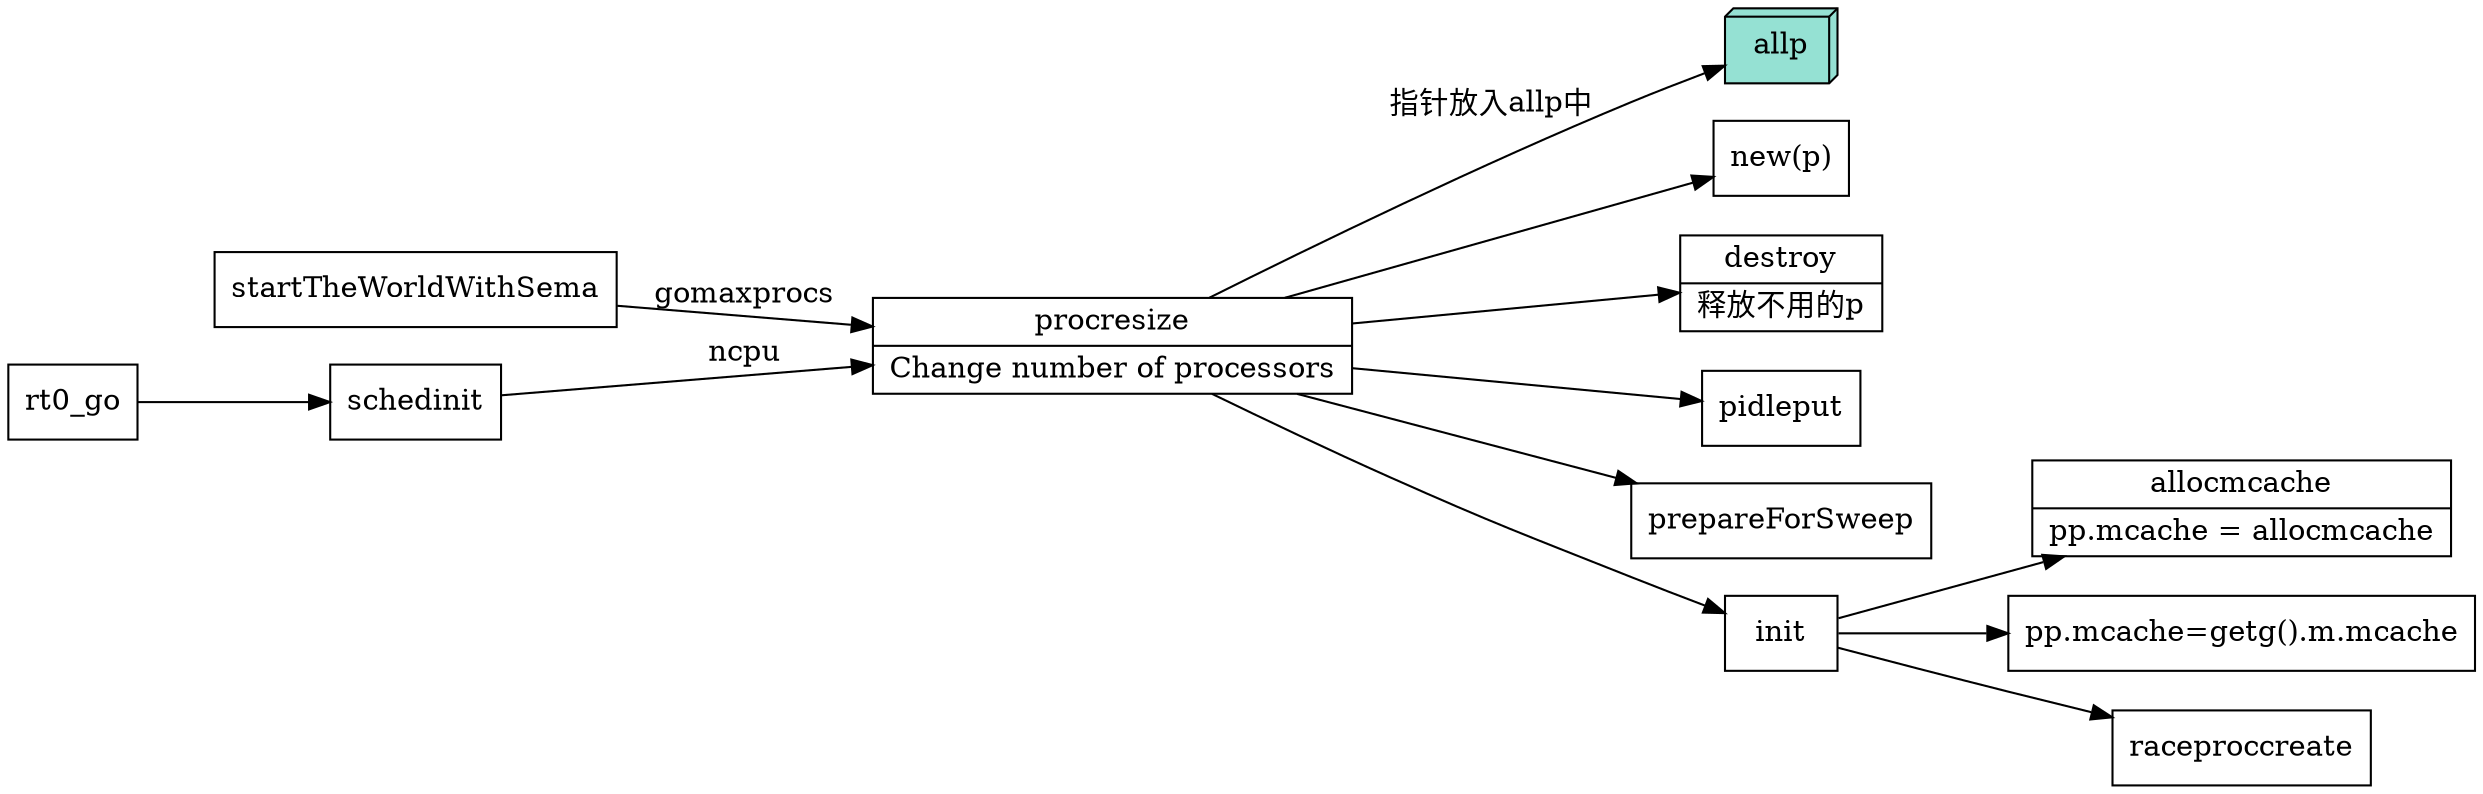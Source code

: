 digraph processor {
  node[shape=box];
  newrank=true;
  rankdir=LR;
  allp[
    fillcolor="#95e1d3"
    style=filled;
    shape=box3d;
    label="allp"
  ];
  new_p[label="new(p)"];
  destroy[shape="record";
    label="{{
      destroy|
        释放不用的p\l
    }}";
  ];
  mache_allocmcache[shape="record";
    label="{{
      allocmcache|
        pp.mcache = allocmcache\l
    }}";
  ];
  mcache_getg[shape="record";
    label="{{
      pp.mcache=getg().m.mcache
    }}";
  ];
  procresize[shape="record";
    label="{{
      procresize|
        Change number of processors\l
    }}";
  ];
  startTheWorldWithSema -> procresize[label="gomaxprocs"];
  rt0_go -> schedinit;
  schedinit -> procresize[label="ncpu"];

  procresize -> {
    pidleput;
    destroy;
    prepareForSweep;
    new_p;
    init;
  };
  procresize -> allp[label="指针放入allp中"];

  init -> {
    mache_allocmcache;
    mcache_getg;
    raceproccreate;
  }
}
